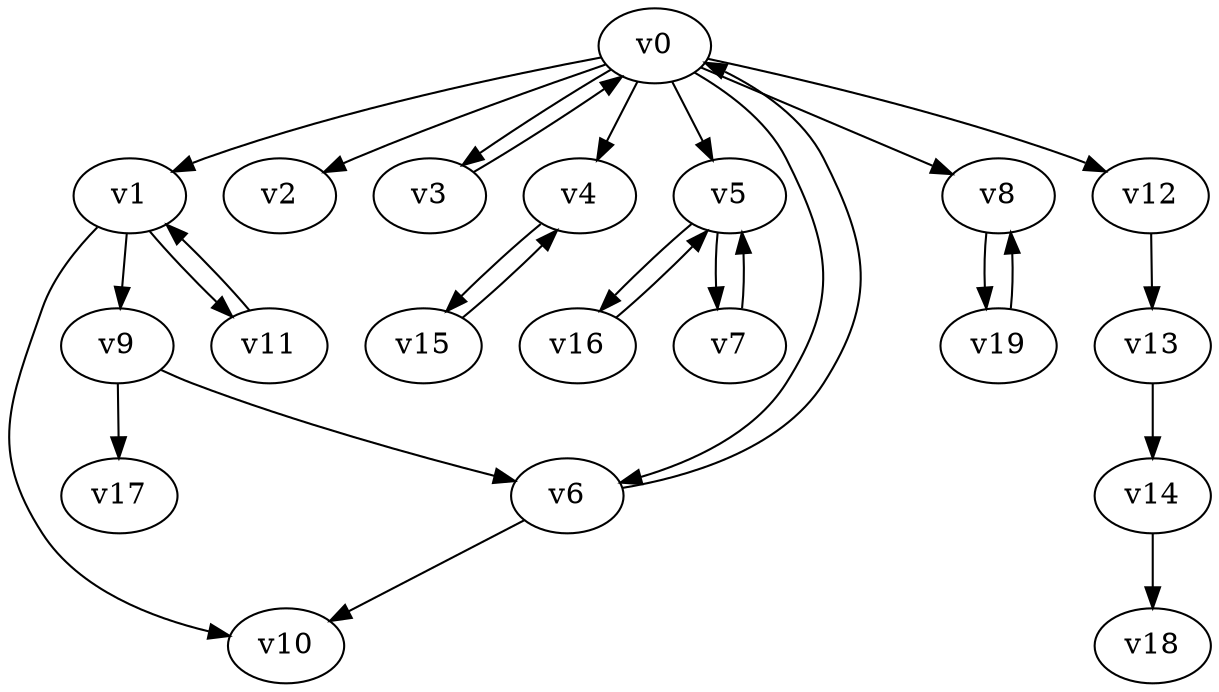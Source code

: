 digraph test029 {
    v0 [name="v0", player=0, weight=-1];
    v1 [name="v1", player=1, weight=2];
    v2 [name="v2", player=0, weight=3];
    v3 [name="v3", player=1, weight=9];
    v4 [name="v4", player=0, weight=6];
    v5 [name="v5", player=1, weight=4];
    v6 [name="v6", player=0, weight=11];
    v7 [name="v7", player=1, weight=14];
    v8 [name="v8", player=0, weight=3];
    v9 [name="v9", player=1, weight=-1];
    v10 [name="v10", player=0, weight=12];
    v11 [name="v11", player=1, weight=10];
    v12 [name="v12", player=0, weight=6];
    v13 [name="v13", player=1, weight=6];
    v14 [name="v14", player=0, weight=10];
    v15 [name="v15", player=1, weight=7];
    v16 [name="v16", player=0, weight=-2];
    v17 [name="v17", player=1, weight=4];
    v18 [name="v18", player=0, weight=4];
    v19 [name="v19", player=1, weight=-2];
    v0 -> v1;
    v0 -> v2;
    v0 -> v3;
    v3 -> v0;
    v0 -> v4;
    v0 -> v5;
    v0 -> v6;
    v6 -> v0;
    v5 -> v7;
    v7 -> v5;
    v0 -> v8;
    v1 -> v9;
    v6 -> v10;
    v1 -> v11;
    v11 -> v1;
    v0 -> v12;
    v12 -> v13;
    v13 -> v14;
    v4 -> v15;
    v15 -> v4;
    v5 -> v16;
    v16 -> v5;
    v9 -> v17;
    v14 -> v18;
    v8 -> v19;
    v19 -> v8;
    v1 -> v10;
    v9 -> v6;
}
